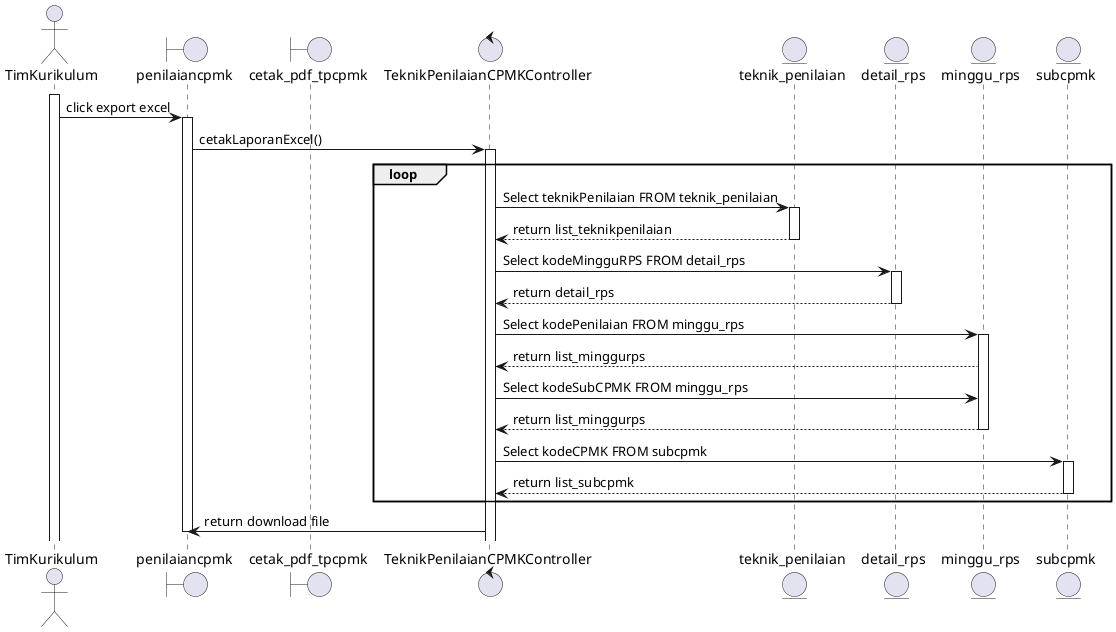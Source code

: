 @startuml View dan Export Penilaian CPMK
actor TimKurikulum as Foo
boundary penilaiancpmk as Foo1
boundary cetak_pdf_tpcpmk as Foo2
control TeknikPenilaianCPMKController as Foo3
entity teknik_penilaian as Foo4
entity detail_rps as Foo5
entity minggu_rps as Foo6
entity subcpmk as Foo7

activate Foo
Foo -> Foo1 : click export excel
activate Foo1
Foo1 -> Foo3 : cetakLaporanExcel()
loop
activate Foo3
Foo3 -> Foo4 : Select teknikPenilaian FROM teknik_penilaian
activate Foo4
Foo4 --> Foo3 : return list_teknikpenilaian
deactivate Foo4
Foo3 -> Foo5 : Select kodeMingguRPS FROM detail_rps
activate Foo5
Foo5 --> Foo3 : return detail_rps
deactivate Foo5
Foo3 -> Foo6 : Select kodePenilaian FROM minggu_rps
activate Foo6
Foo6 --> Foo3 : return list_minggurps
Foo3 -> Foo6 : Select kodeSubCPMK FROM minggu_rps
Foo6 --> Foo3 : return list_minggurps
deactivate Foo6
Foo3 -> Foo7 : Select kodeCPMK FROM subcpmk
activate Foo7
Foo7 --> Foo3 : return list_subcpmk
deactivate Foo7
end
Foo3 -> Foo1 : return download file
deactivate Foo1

@enduml